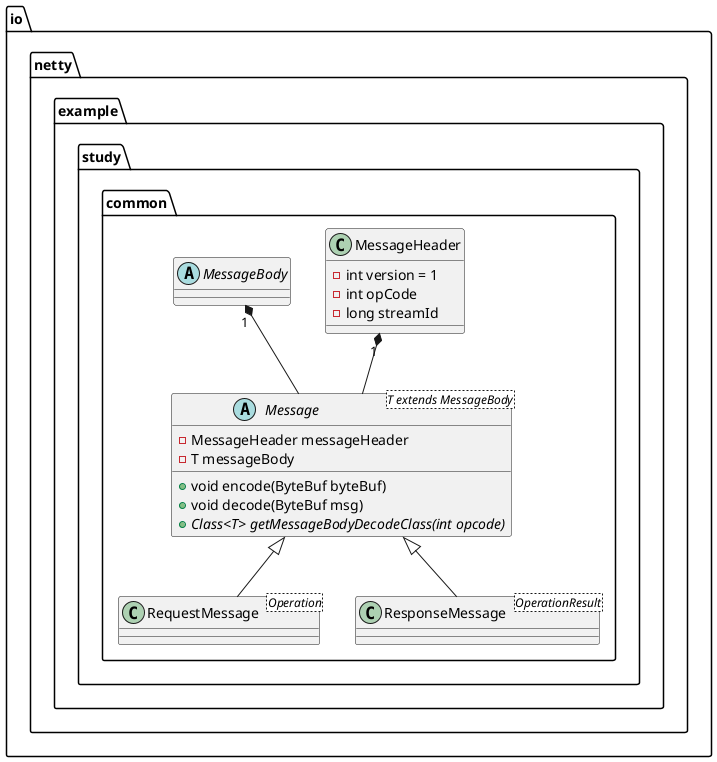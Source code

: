 @startuml

package "io.netty.example.study.common" {
    MessageHeader "1"*-- Message
    MessageBody "1"*-- Message
    Message <|-- RequestMessage
    Message <|-- ResponseMessage

    abstract class Message<T extends MessageBody> {
        - MessageHeader messageHeader
        - T messageBody

        + void encode(ByteBuf byteBuf)
        + void decode(ByteBuf msg)
        + {abstract} Class<T> getMessageBodyDecodeClass(int opcode)
    }

    class MessageHeader {
        - int version = 1
        - int opCode
        - long streamId
    }

    abstract class MessageBody {
    }

    class RequestMessage<Operation> {
    }

    class ResponseMessage<OperationResult> {
    }

}

@enduml